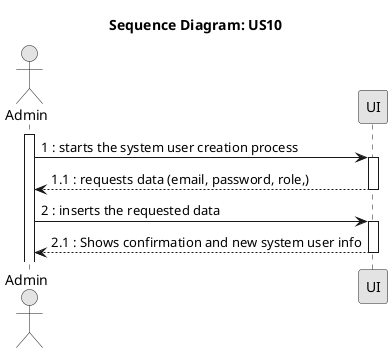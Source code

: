 @startuml
skinparam Monochrome true
skinparam PackageStyle rectangle
skinparam Shadowing false

title Sequence Diagram: US10

actor "Admin" as User
participant "UI" as UI 

activate User
User -> UI : 1 : starts the system user creation process
activate UI
UI --> User : 1.1 : requests data (email, password, role,)
deactivate UI
User -> UI : 2 : inserts the requested data 
activate UI
UI --> User : 2.1 : Shows confirmation and new system user info

deactivate UI

@enduml